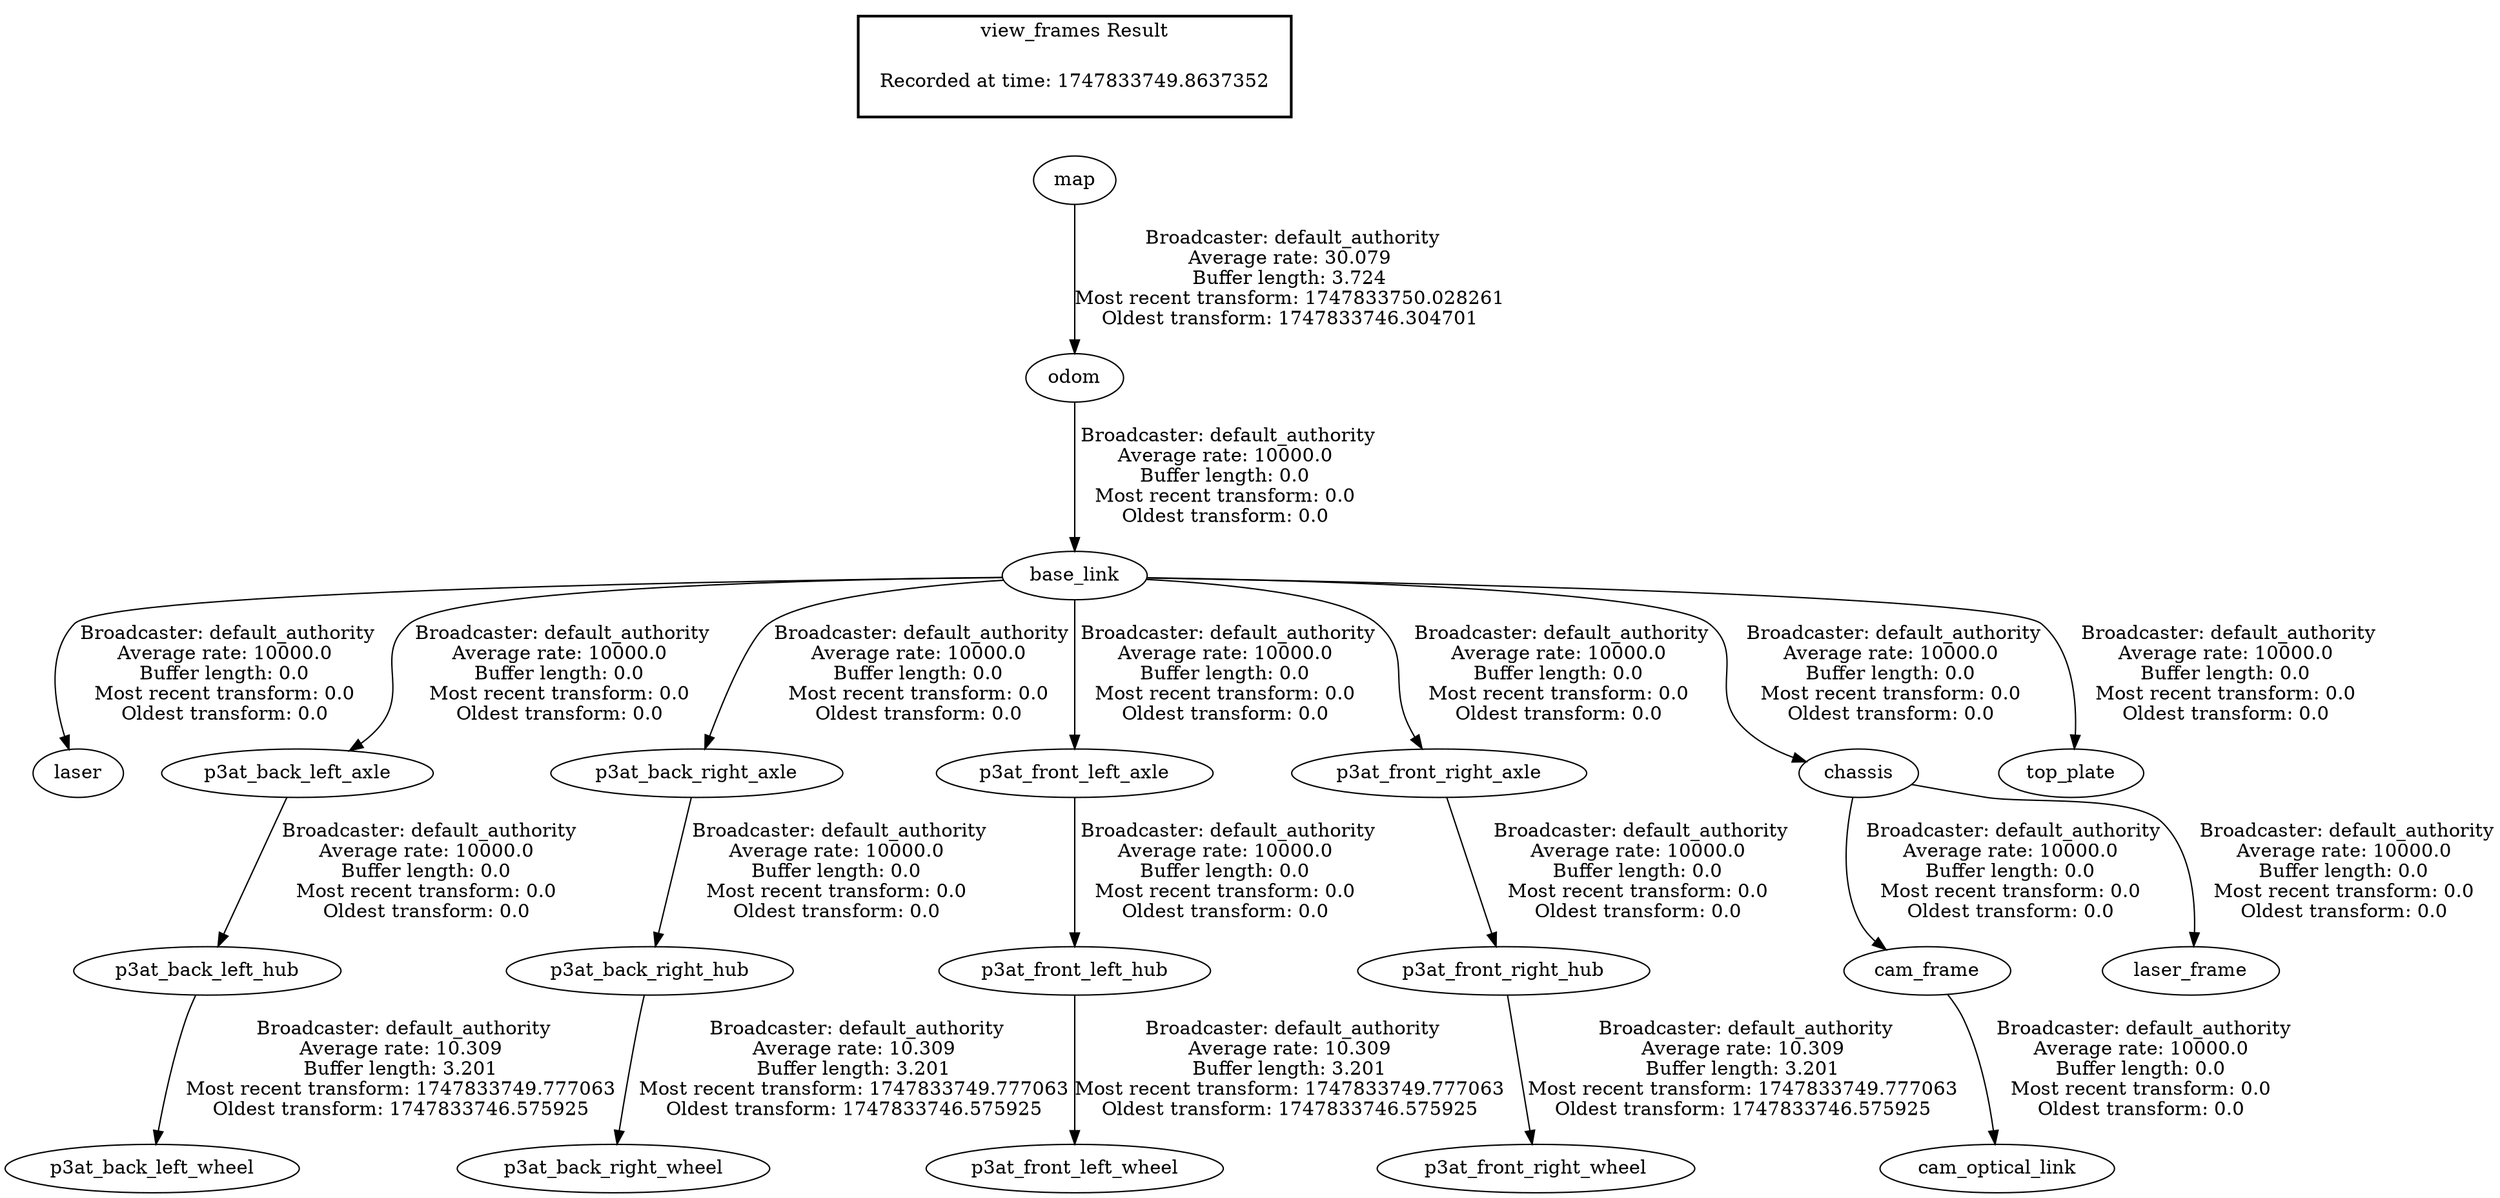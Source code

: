 digraph G {
"map" -> "odom"[label=" Broadcaster: default_authority\nAverage rate: 30.079\nBuffer length: 3.724\nMost recent transform: 1747833750.028261\nOldest transform: 1747833746.304701\n"];
"odom" -> "base_link"[label=" Broadcaster: default_authority\nAverage rate: 10000.0\nBuffer length: 0.0\nMost recent transform: 0.0\nOldest transform: 0.0\n"];
"base_link" -> "laser"[label=" Broadcaster: default_authority\nAverage rate: 10000.0\nBuffer length: 0.0\nMost recent transform: 0.0\nOldest transform: 0.0\n"];
"p3at_back_left_hub" -> "p3at_back_left_wheel"[label=" Broadcaster: default_authority\nAverage rate: 10.309\nBuffer length: 3.201\nMost recent transform: 1747833749.777063\nOldest transform: 1747833746.575925\n"];
"p3at_back_left_axle" -> "p3at_back_left_hub"[label=" Broadcaster: default_authority\nAverage rate: 10000.0\nBuffer length: 0.0\nMost recent transform: 0.0\nOldest transform: 0.0\n"];
"p3at_back_right_hub" -> "p3at_back_right_wheel"[label=" Broadcaster: default_authority\nAverage rate: 10.309\nBuffer length: 3.201\nMost recent transform: 1747833749.777063\nOldest transform: 1747833746.575925\n"];
"p3at_back_right_axle" -> "p3at_back_right_hub"[label=" Broadcaster: default_authority\nAverage rate: 10000.0\nBuffer length: 0.0\nMost recent transform: 0.0\nOldest transform: 0.0\n"];
"p3at_front_left_hub" -> "p3at_front_left_wheel"[label=" Broadcaster: default_authority\nAverage rate: 10.309\nBuffer length: 3.201\nMost recent transform: 1747833749.777063\nOldest transform: 1747833746.575925\n"];
"p3at_front_left_axle" -> "p3at_front_left_hub"[label=" Broadcaster: default_authority\nAverage rate: 10000.0\nBuffer length: 0.0\nMost recent transform: 0.0\nOldest transform: 0.0\n"];
"p3at_front_right_hub" -> "p3at_front_right_wheel"[label=" Broadcaster: default_authority\nAverage rate: 10.309\nBuffer length: 3.201\nMost recent transform: 1747833749.777063\nOldest transform: 1747833746.575925\n"];
"p3at_front_right_axle" -> "p3at_front_right_hub"[label=" Broadcaster: default_authority\nAverage rate: 10000.0\nBuffer length: 0.0\nMost recent transform: 0.0\nOldest transform: 0.0\n"];
"base_link" -> "p3at_back_left_axle"[label=" Broadcaster: default_authority\nAverage rate: 10000.0\nBuffer length: 0.0\nMost recent transform: 0.0\nOldest transform: 0.0\n"];
"base_link" -> "p3at_back_right_axle"[label=" Broadcaster: default_authority\nAverage rate: 10000.0\nBuffer length: 0.0\nMost recent transform: 0.0\nOldest transform: 0.0\n"];
"base_link" -> "chassis"[label=" Broadcaster: default_authority\nAverage rate: 10000.0\nBuffer length: 0.0\nMost recent transform: 0.0\nOldest transform: 0.0\n"];
"base_link" -> "p3at_front_left_axle"[label=" Broadcaster: default_authority\nAverage rate: 10000.0\nBuffer length: 0.0\nMost recent transform: 0.0\nOldest transform: 0.0\n"];
"base_link" -> "p3at_front_right_axle"[label=" Broadcaster: default_authority\nAverage rate: 10000.0\nBuffer length: 0.0\nMost recent transform: 0.0\nOldest transform: 0.0\n"];
"chassis" -> "cam_frame"[label=" Broadcaster: default_authority\nAverage rate: 10000.0\nBuffer length: 0.0\nMost recent transform: 0.0\nOldest transform: 0.0\n"];
"cam_frame" -> "cam_optical_link"[label=" Broadcaster: default_authority\nAverage rate: 10000.0\nBuffer length: 0.0\nMost recent transform: 0.0\nOldest transform: 0.0\n"];
"base_link" -> "top_plate"[label=" Broadcaster: default_authority\nAverage rate: 10000.0\nBuffer length: 0.0\nMost recent transform: 0.0\nOldest transform: 0.0\n"];
"chassis" -> "laser_frame"[label=" Broadcaster: default_authority\nAverage rate: 10000.0\nBuffer length: 0.0\nMost recent transform: 0.0\nOldest transform: 0.0\n"];
edge [style=invis];
 subgraph cluster_legend { style=bold; color=black; label ="view_frames Result";
"Recorded at time: 1747833749.8637352"[ shape=plaintext ] ;
}->"map";
}